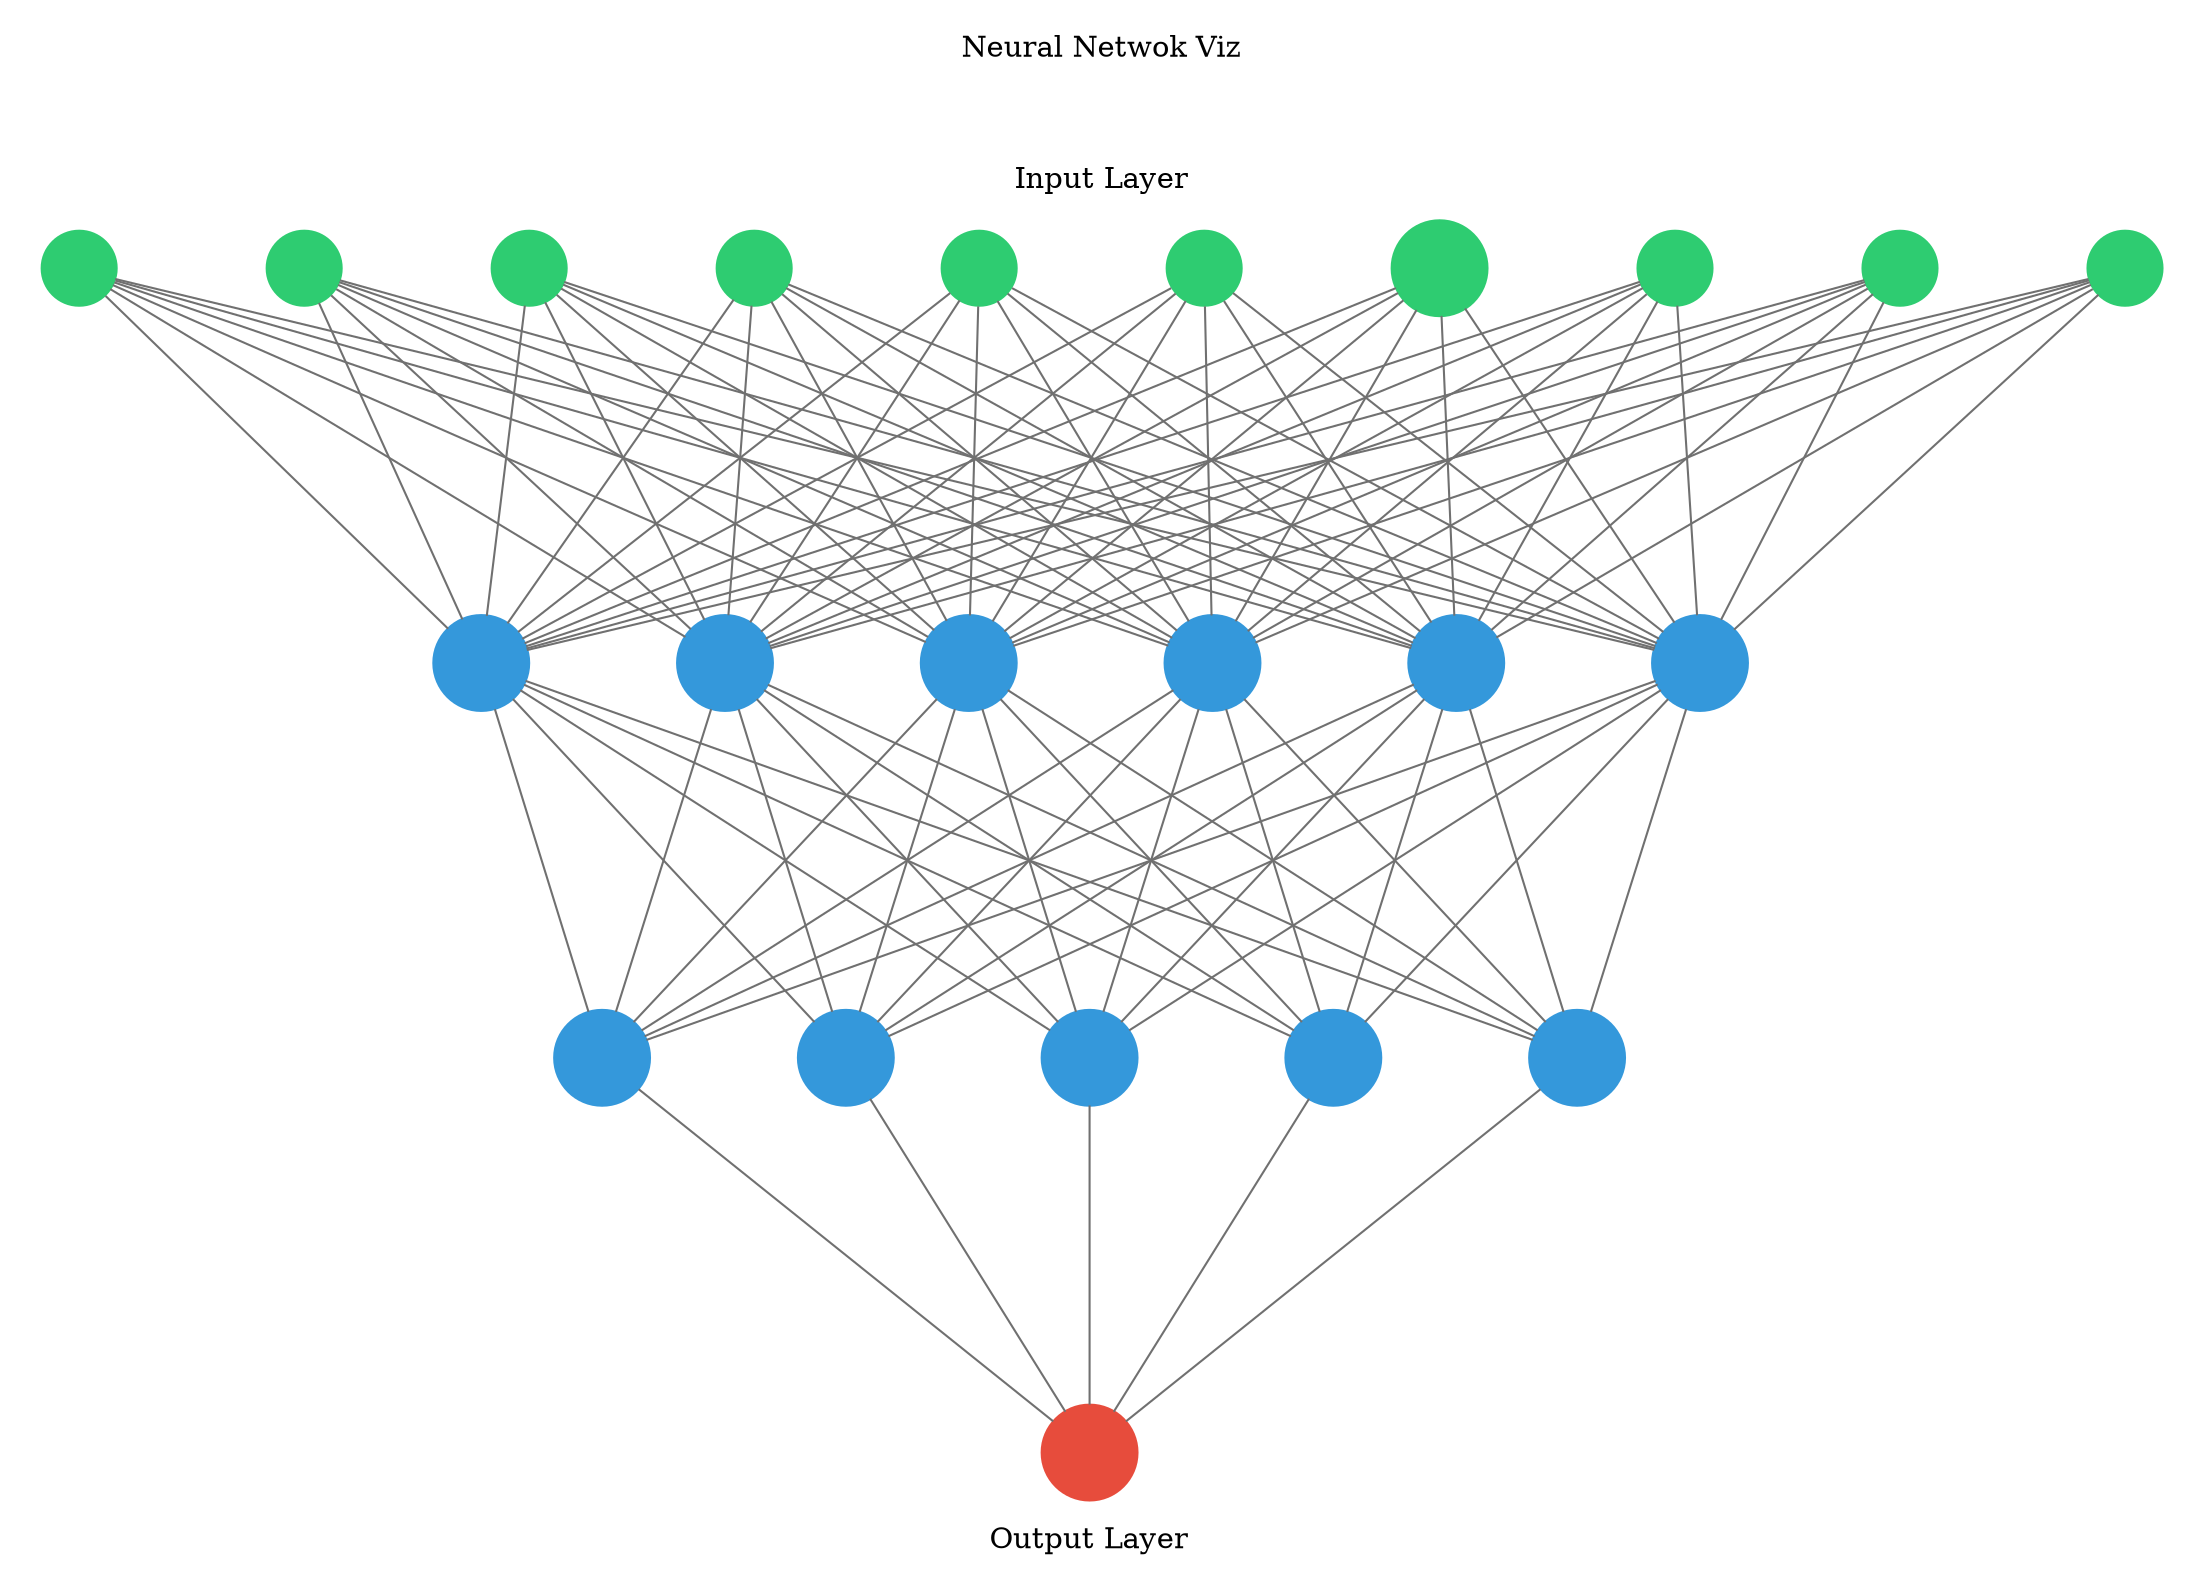 digraph g {
	graph [nodesep=1 ranksep=2 splines=false]
	edge [arrowhead=none color="#707070"]
	subgraph cluster_input {
		node [color="#2ecc71" fontcolor="#2ecc71" shape=circle style=filled]
		color=white
		1
		label="Neural Netwok Viz



Input Layer"
		rank=same
		2
		label="Neural Netwok Viz



Input Layer"
		rank=same
		3
		label="Neural Netwok Viz



Input Layer"
		rank=same
		4
		label="Neural Netwok Viz



Input Layer"
		rank=same
		5
		label="Neural Netwok Viz



Input Layer"
		rank=same
		6
		label="Neural Netwok Viz



Input Layer"
		rank=same
		7
		label="Neural Netwok Viz



Input Layer"
		rank=same
		8
		label="Neural Netwok Viz



Input Layer"
		rank=same
		9
		label="Neural Netwok Viz



Input Layer"
		rank=same
		10
		label="Neural Netwok Viz



Input Layer"
		rank=same
	}
	1 -> 11
	2 -> 11
	3 -> 11
	4 -> 11
	5 -> 11
	6 -> 11
	7 -> 11
	8 -> 11
	9 -> 11
	10 -> 11
	1 -> 12
	2 -> 12
	3 -> 12
	4 -> 12
	5 -> 12
	6 -> 12
	7 -> 12
	8 -> 12
	9 -> 12
	10 -> 12
	1 -> 13
	2 -> 13
	3 -> 13
	4 -> 13
	5 -> 13
	6 -> 13
	7 -> 13
	8 -> 13
	9 -> 13
	10 -> 13
	1 -> 14
	2 -> 14
	3 -> 14
	4 -> 14
	5 -> 14
	6 -> 14
	7 -> 14
	8 -> 14
	9 -> 14
	10 -> 14
	1 -> 15
	2 -> 15
	3 -> 15
	4 -> 15
	5 -> 15
	6 -> 15
	7 -> 15
	8 -> 15
	9 -> 15
	10 -> 15
	1 -> 16
	2 -> 16
	3 -> 16
	4 -> 16
	5 -> 16
	6 -> 16
	7 -> 16
	8 -> 16
	9 -> 16
	10 -> 16
	subgraph cluster_1 {
		color=white
		rank=same
		label="" labeljust=right labelloc=b
		11 [color="#3498db" fontcolor="#3498db" shape=circle style=filled]
		12 [color="#3498db" fontcolor="#3498db" shape=circle style=filled]
		13 [color="#3498db" fontcolor="#3498db" shape=circle style=filled]
		14 [color="#3498db" fontcolor="#3498db" shape=circle style=filled]
		15 [color="#3498db" fontcolor="#3498db" shape=circle style=filled]
		16 [color="#3498db" fontcolor="#3498db" shape=circle style=filled]
	}
	11 -> 17
	12 -> 17
	13 -> 17
	14 -> 17
	15 -> 17
	16 -> 17
	11 -> 18
	12 -> 18
	13 -> 18
	14 -> 18
	15 -> 18
	16 -> 18
	11 -> 19
	12 -> 19
	13 -> 19
	14 -> 19
	15 -> 19
	16 -> 19
	11 -> 20
	12 -> 20
	13 -> 20
	14 -> 20
	15 -> 20
	16 -> 20
	11 -> 21
	12 -> 21
	13 -> 21
	14 -> 21
	15 -> 21
	16 -> 21
	subgraph cluster_2 {
		color=white
		rank=same
		label="" labeljust=right labelloc=b
		17 [color="#3498db" fontcolor="#3498db" shape=circle style=filled]
		18 [color="#3498db" fontcolor="#3498db" shape=circle style=filled]
		19 [color="#3498db" fontcolor="#3498db" shape=circle style=filled]
		20 [color="#3498db" fontcolor="#3498db" shape=circle style=filled]
		21 [color="#3498db" fontcolor="#3498db" shape=circle style=filled]
	}
	17 -> 22
	18 -> 22
	19 -> 22
	20 -> 22
	21 -> 22
	subgraph cluster_output {
		node [color="#2ecc71" fontcolor="#2ecc71" shape=circle style=filled]
		color=white
		rank=same
		labeljust=1
		22 [color="#e74c3c" fontcolor="#e74c3c" shape=circle style=filled]
		label="Output Layer" labelloc=bottom
	}
	arrowShape=none
}
